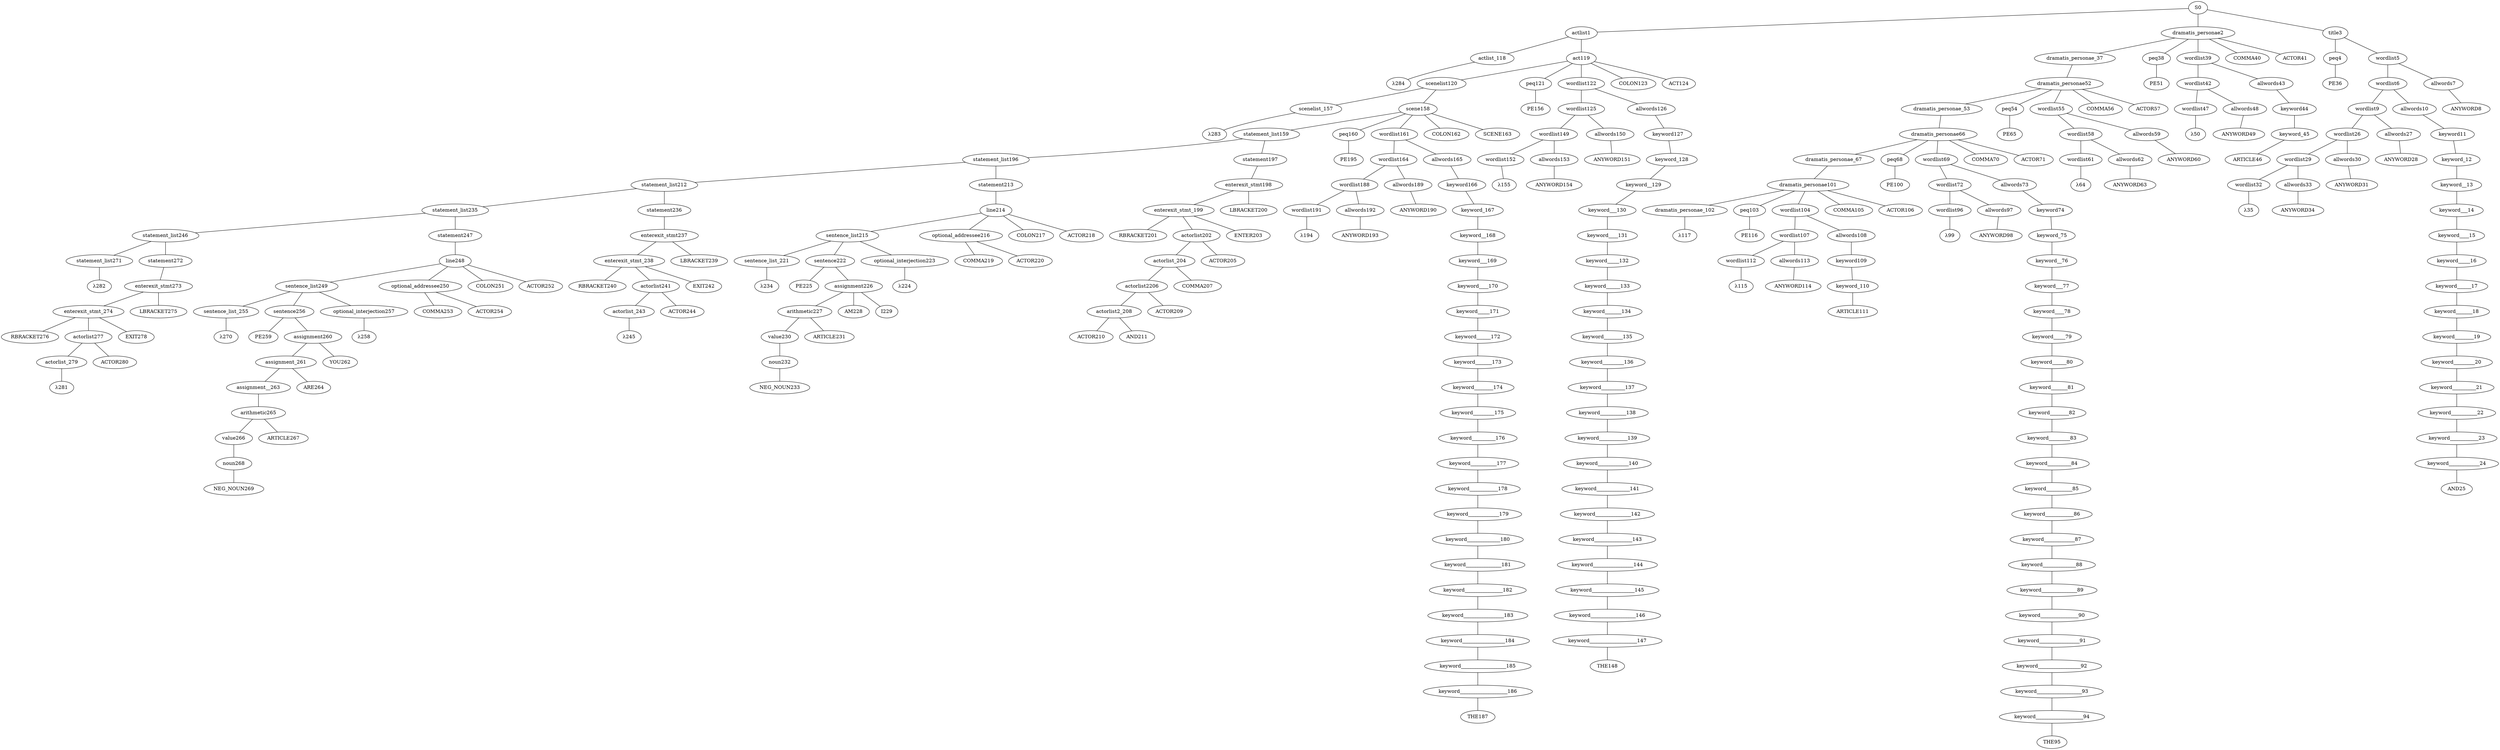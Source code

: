strict graph {
	S0 -- actlist1
	S0 -- dramatis_personae2
	S0 -- title3

	title3 -- peq4
	title3 -- wordlist5

	wordlist5 -- wordlist6
	wordlist5 -- allwords7

	allwords7 -- ANYWORD8


	wordlist6 -- wordlist9
	wordlist6 -- allwords10

	allwords10 -- keyword11

	keyword11 -- keyword_12

	keyword_12 -- keyword__13

	keyword__13 -- keyword___14

	keyword___14 -- keyword____15

	keyword____15 -- keyword_____16

	keyword_____16 -- keyword______17

	keyword______17 -- keyword_______18

	keyword_______18 -- keyword________19

	keyword________19 -- keyword_________20

	keyword_________20 -- keyword__________21

	keyword__________21 -- keyword___________22

	keyword___________22 -- keyword____________23

	keyword____________23 -- keyword_____________24

	keyword_____________24 -- AND25


	wordlist9 -- wordlist26
	wordlist9 -- allwords27

	allwords27 -- ANYWORD28


	wordlist26 -- wordlist29
	wordlist26 -- allwords30

	allwords30 -- ANYWORD31


	wordlist29 -- wordlist32
	wordlist29 -- allwords33

	allwords33 -- ANYWORD34


	wordlist32 -- λ35

	peq4 -- PE36


	dramatis_personae2 -- dramatis_personae_37
	dramatis_personae2 -- peq38
	dramatis_personae2 -- wordlist39
	dramatis_personae2 -- COMMA40
	dramatis_personae2 -- ACTOR41



	wordlist39 -- wordlist42
	wordlist39 -- allwords43

	allwords43 -- keyword44

	keyword44 -- keyword_45

	keyword_45 -- ARTICLE46


	wordlist42 -- wordlist47
	wordlist42 -- allwords48

	allwords48 -- ANYWORD49


	wordlist47 -- λ50

	peq38 -- PE51


	dramatis_personae_37 -- dramatis_personae52

	dramatis_personae52 -- dramatis_personae_53
	dramatis_personae52 -- peq54
	dramatis_personae52 -- wordlist55
	dramatis_personae52 -- COMMA56
	dramatis_personae52 -- ACTOR57



	wordlist55 -- wordlist58
	wordlist55 -- allwords59

	allwords59 -- ANYWORD60


	wordlist58 -- wordlist61
	wordlist58 -- allwords62

	allwords62 -- ANYWORD63


	wordlist61 -- λ64

	peq54 -- PE65


	dramatis_personae_53 -- dramatis_personae66

	dramatis_personae66 -- dramatis_personae_67
	dramatis_personae66 -- peq68
	dramatis_personae66 -- wordlist69
	dramatis_personae66 -- COMMA70
	dramatis_personae66 -- ACTOR71



	wordlist69 -- wordlist72
	wordlist69 -- allwords73

	allwords73 -- keyword74

	keyword74 -- keyword_75

	keyword_75 -- keyword__76

	keyword__76 -- keyword___77

	keyword___77 -- keyword____78

	keyword____78 -- keyword_____79

	keyword_____79 -- keyword______80

	keyword______80 -- keyword_______81

	keyword_______81 -- keyword________82

	keyword________82 -- keyword_________83

	keyword_________83 -- keyword__________84

	keyword__________84 -- keyword___________85

	keyword___________85 -- keyword____________86

	keyword____________86 -- keyword_____________87

	keyword_____________87 -- keyword______________88

	keyword______________88 -- keyword_______________89

	keyword_______________89 -- keyword________________90

	keyword________________90 -- keyword_________________91

	keyword_________________91 -- keyword__________________92

	keyword__________________92 -- keyword___________________93

	keyword___________________93 -- keyword____________________94

	keyword____________________94 -- THE95


	wordlist72 -- wordlist96
	wordlist72 -- allwords97

	allwords97 -- ANYWORD98


	wordlist96 -- λ99

	peq68 -- PE100


	dramatis_personae_67 -- dramatis_personae101

	dramatis_personae101 -- dramatis_personae_102
	dramatis_personae101 -- peq103
	dramatis_personae101 -- wordlist104
	dramatis_personae101 -- COMMA105
	dramatis_personae101 -- ACTOR106



	wordlist104 -- wordlist107
	wordlist104 -- allwords108

	allwords108 -- keyword109

	keyword109 -- keyword_110

	keyword_110 -- ARTICLE111


	wordlist107 -- wordlist112
	wordlist107 -- allwords113

	allwords113 -- ANYWORD114


	wordlist112 -- λ115

	peq103 -- PE116


	dramatis_personae_102 -- λ117

	actlist1 -- actlist_118
	actlist1 -- act119

	act119 -- scenelist120
	act119 -- peq121
	act119 -- wordlist122
	act119 -- COLON123
	act119 -- ACT124



	wordlist122 -- wordlist125
	wordlist122 -- allwords126

	allwords126 -- keyword127

	keyword127 -- keyword_128

	keyword_128 -- keyword__129

	keyword__129 -- keyword___130

	keyword___130 -- keyword____131

	keyword____131 -- keyword_____132

	keyword_____132 -- keyword______133

	keyword______133 -- keyword_______134

	keyword_______134 -- keyword________135

	keyword________135 -- keyword_________136

	keyword_________136 -- keyword__________137

	keyword__________137 -- keyword___________138

	keyword___________138 -- keyword____________139

	keyword____________139 -- keyword_____________140

	keyword_____________140 -- keyword______________141

	keyword______________141 -- keyword_______________142

	keyword_______________142 -- keyword________________143

	keyword________________143 -- keyword_________________144

	keyword_________________144 -- keyword__________________145

	keyword__________________145 -- keyword___________________146

	keyword___________________146 -- keyword____________________147

	keyword____________________147 -- THE148


	wordlist125 -- wordlist149
	wordlist125 -- allwords150

	allwords150 -- ANYWORD151


	wordlist149 -- wordlist152
	wordlist149 -- allwords153

	allwords153 -- ANYWORD154


	wordlist152 -- λ155

	peq121 -- PE156


	scenelist120 -- scenelist_157
	scenelist120 -- scene158

	scene158 -- statement_list159
	scene158 -- peq160
	scene158 -- wordlist161
	scene158 -- COLON162
	scene158 -- SCENE163



	wordlist161 -- wordlist164
	wordlist161 -- allwords165

	allwords165 -- keyword166

	keyword166 -- keyword_167

	keyword_167 -- keyword__168

	keyword__168 -- keyword___169

	keyword___169 -- keyword____170

	keyword____170 -- keyword_____171

	keyword_____171 -- keyword______172

	keyword______172 -- keyword_______173

	keyword_______173 -- keyword________174

	keyword________174 -- keyword_________175

	keyword_________175 -- keyword__________176

	keyword__________176 -- keyword___________177

	keyword___________177 -- keyword____________178

	keyword____________178 -- keyword_____________179

	keyword_____________179 -- keyword______________180

	keyword______________180 -- keyword_______________181

	keyword_______________181 -- keyword________________182

	keyword________________182 -- keyword_________________183

	keyword_________________183 -- keyword__________________184

	keyword__________________184 -- keyword___________________185

	keyword___________________185 -- keyword____________________186

	keyword____________________186 -- THE187


	wordlist164 -- wordlist188
	wordlist164 -- allwords189

	allwords189 -- ANYWORD190


	wordlist188 -- wordlist191
	wordlist188 -- allwords192

	allwords192 -- ANYWORD193


	wordlist191 -- λ194

	peq160 -- PE195


	statement_list159 -- statement_list196
	statement_list159 -- statement197

	statement197 -- enterexit_stmt198

	enterexit_stmt198 -- enterexit_stmt_199
	enterexit_stmt198 -- LBRACKET200


	enterexit_stmt_199 -- RBRACKET201
	enterexit_stmt_199 -- actorlist202
	enterexit_stmt_199 -- ENTER203


	actorlist202 -- actorlist_204
	actorlist202 -- ACTOR205


	actorlist_204 -- actorlist2206
	actorlist_204 -- COMMA207


	actorlist2206 -- actorlist2_208
	actorlist2206 -- ACTOR209


	actorlist2_208 -- ACTOR210
	actorlist2_208 -- AND211




	statement_list196 -- statement_list212
	statement_list196 -- statement213

	statement213 -- line214

	line214 -- sentence_list215
	line214 -- optional_addressee216
	line214 -- COLON217
	line214 -- ACTOR218



	optional_addressee216 -- COMMA219
	optional_addressee216 -- ACTOR220



	sentence_list215 -- sentence_list_221
	sentence_list215 -- sentence222
	sentence_list215 -- optional_interjection223

	optional_interjection223 -- λ224

	sentence222 -- PE225
	sentence222 -- assignment226

	assignment226 -- arithmetic227
	assignment226 -- AM228
	assignment226 -- I229



	arithmetic227 -- value230
	arithmetic227 -- ARTICLE231


	value230 -- noun232

	noun232 -- NEG_NOUN233



	sentence_list_221 -- λ234

	statement_list212 -- statement_list235
	statement_list212 -- statement236

	statement236 -- enterexit_stmt237

	enterexit_stmt237 -- enterexit_stmt_238
	enterexit_stmt237 -- LBRACKET239


	enterexit_stmt_238 -- RBRACKET240
	enterexit_stmt_238 -- actorlist241
	enterexit_stmt_238 -- EXIT242


	actorlist241 -- actorlist_243
	actorlist241 -- ACTOR244


	actorlist_243 -- λ245


	statement_list235 -- statement_list246
	statement_list235 -- statement247

	statement247 -- line248

	line248 -- sentence_list249
	line248 -- optional_addressee250
	line248 -- COLON251
	line248 -- ACTOR252



	optional_addressee250 -- COMMA253
	optional_addressee250 -- ACTOR254



	sentence_list249 -- sentence_list_255
	sentence_list249 -- sentence256
	sentence_list249 -- optional_interjection257

	optional_interjection257 -- λ258

	sentence256 -- PE259
	sentence256 -- assignment260

	assignment260 -- assignment_261
	assignment260 -- YOU262


	assignment_261 -- assignment__263
	assignment_261 -- ARE264


	assignment__263 -- arithmetic265

	arithmetic265 -- value266
	arithmetic265 -- ARTICLE267


	value266 -- noun268

	noun268 -- NEG_NOUN269



	sentence_list_255 -- λ270

	statement_list246 -- statement_list271
	statement_list246 -- statement272

	statement272 -- enterexit_stmt273

	enterexit_stmt273 -- enterexit_stmt_274
	enterexit_stmt273 -- LBRACKET275


	enterexit_stmt_274 -- RBRACKET276
	enterexit_stmt_274 -- actorlist277
	enterexit_stmt_274 -- EXIT278


	actorlist277 -- actorlist_279
	actorlist277 -- ACTOR280


	actorlist_279 -- λ281


	statement_list271 -- λ282

	scenelist_157 -- λ283

	actlist_118 -- λ284


}